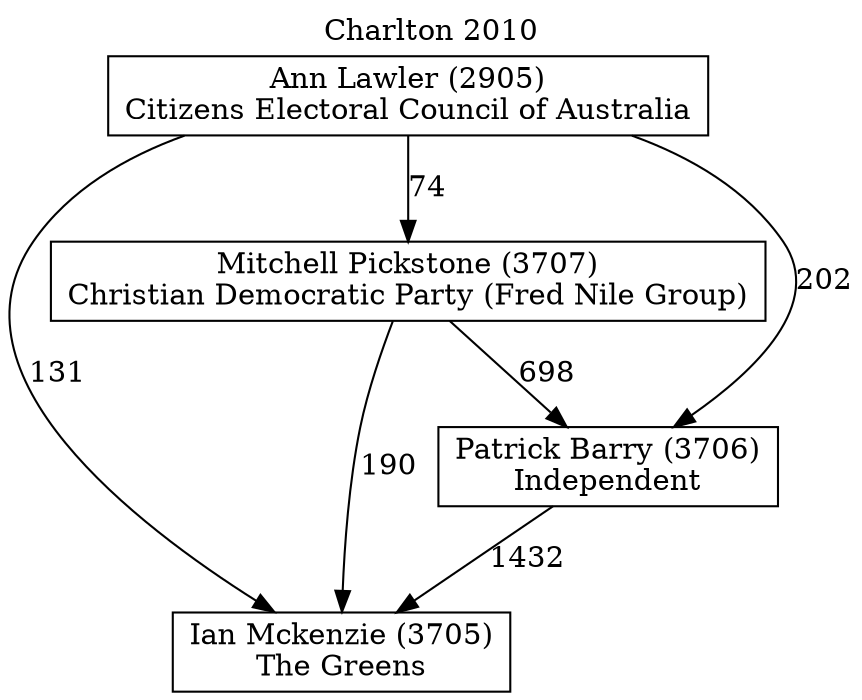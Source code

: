 // House preference flow
digraph "Ian Mckenzie (3705)_Charlton_2010" {
	graph [label="Charlton 2010" labelloc=t mclimit=10]
	node [shape=box]
	"Ann Lawler (2905)" [label="Ann Lawler (2905)
Citizens Electoral Council of Australia"]
	"Ian Mckenzie (3705)" [label="Ian Mckenzie (3705)
The Greens"]
	"Mitchell Pickstone (3707)" [label="Mitchell Pickstone (3707)
Christian Democratic Party (Fred Nile Group)"]
	"Patrick Barry (3706)" [label="Patrick Barry (3706)
Independent"]
	"Ann Lawler (2905)" -> "Ian Mckenzie (3705)" [label=131]
	"Ann Lawler (2905)" -> "Mitchell Pickstone (3707)" [label=74]
	"Ann Lawler (2905)" -> "Patrick Barry (3706)" [label=202]
	"Mitchell Pickstone (3707)" -> "Ian Mckenzie (3705)" [label=190]
	"Mitchell Pickstone (3707)" -> "Patrick Barry (3706)" [label=698]
	"Patrick Barry (3706)" -> "Ian Mckenzie (3705)" [label=1432]
}
